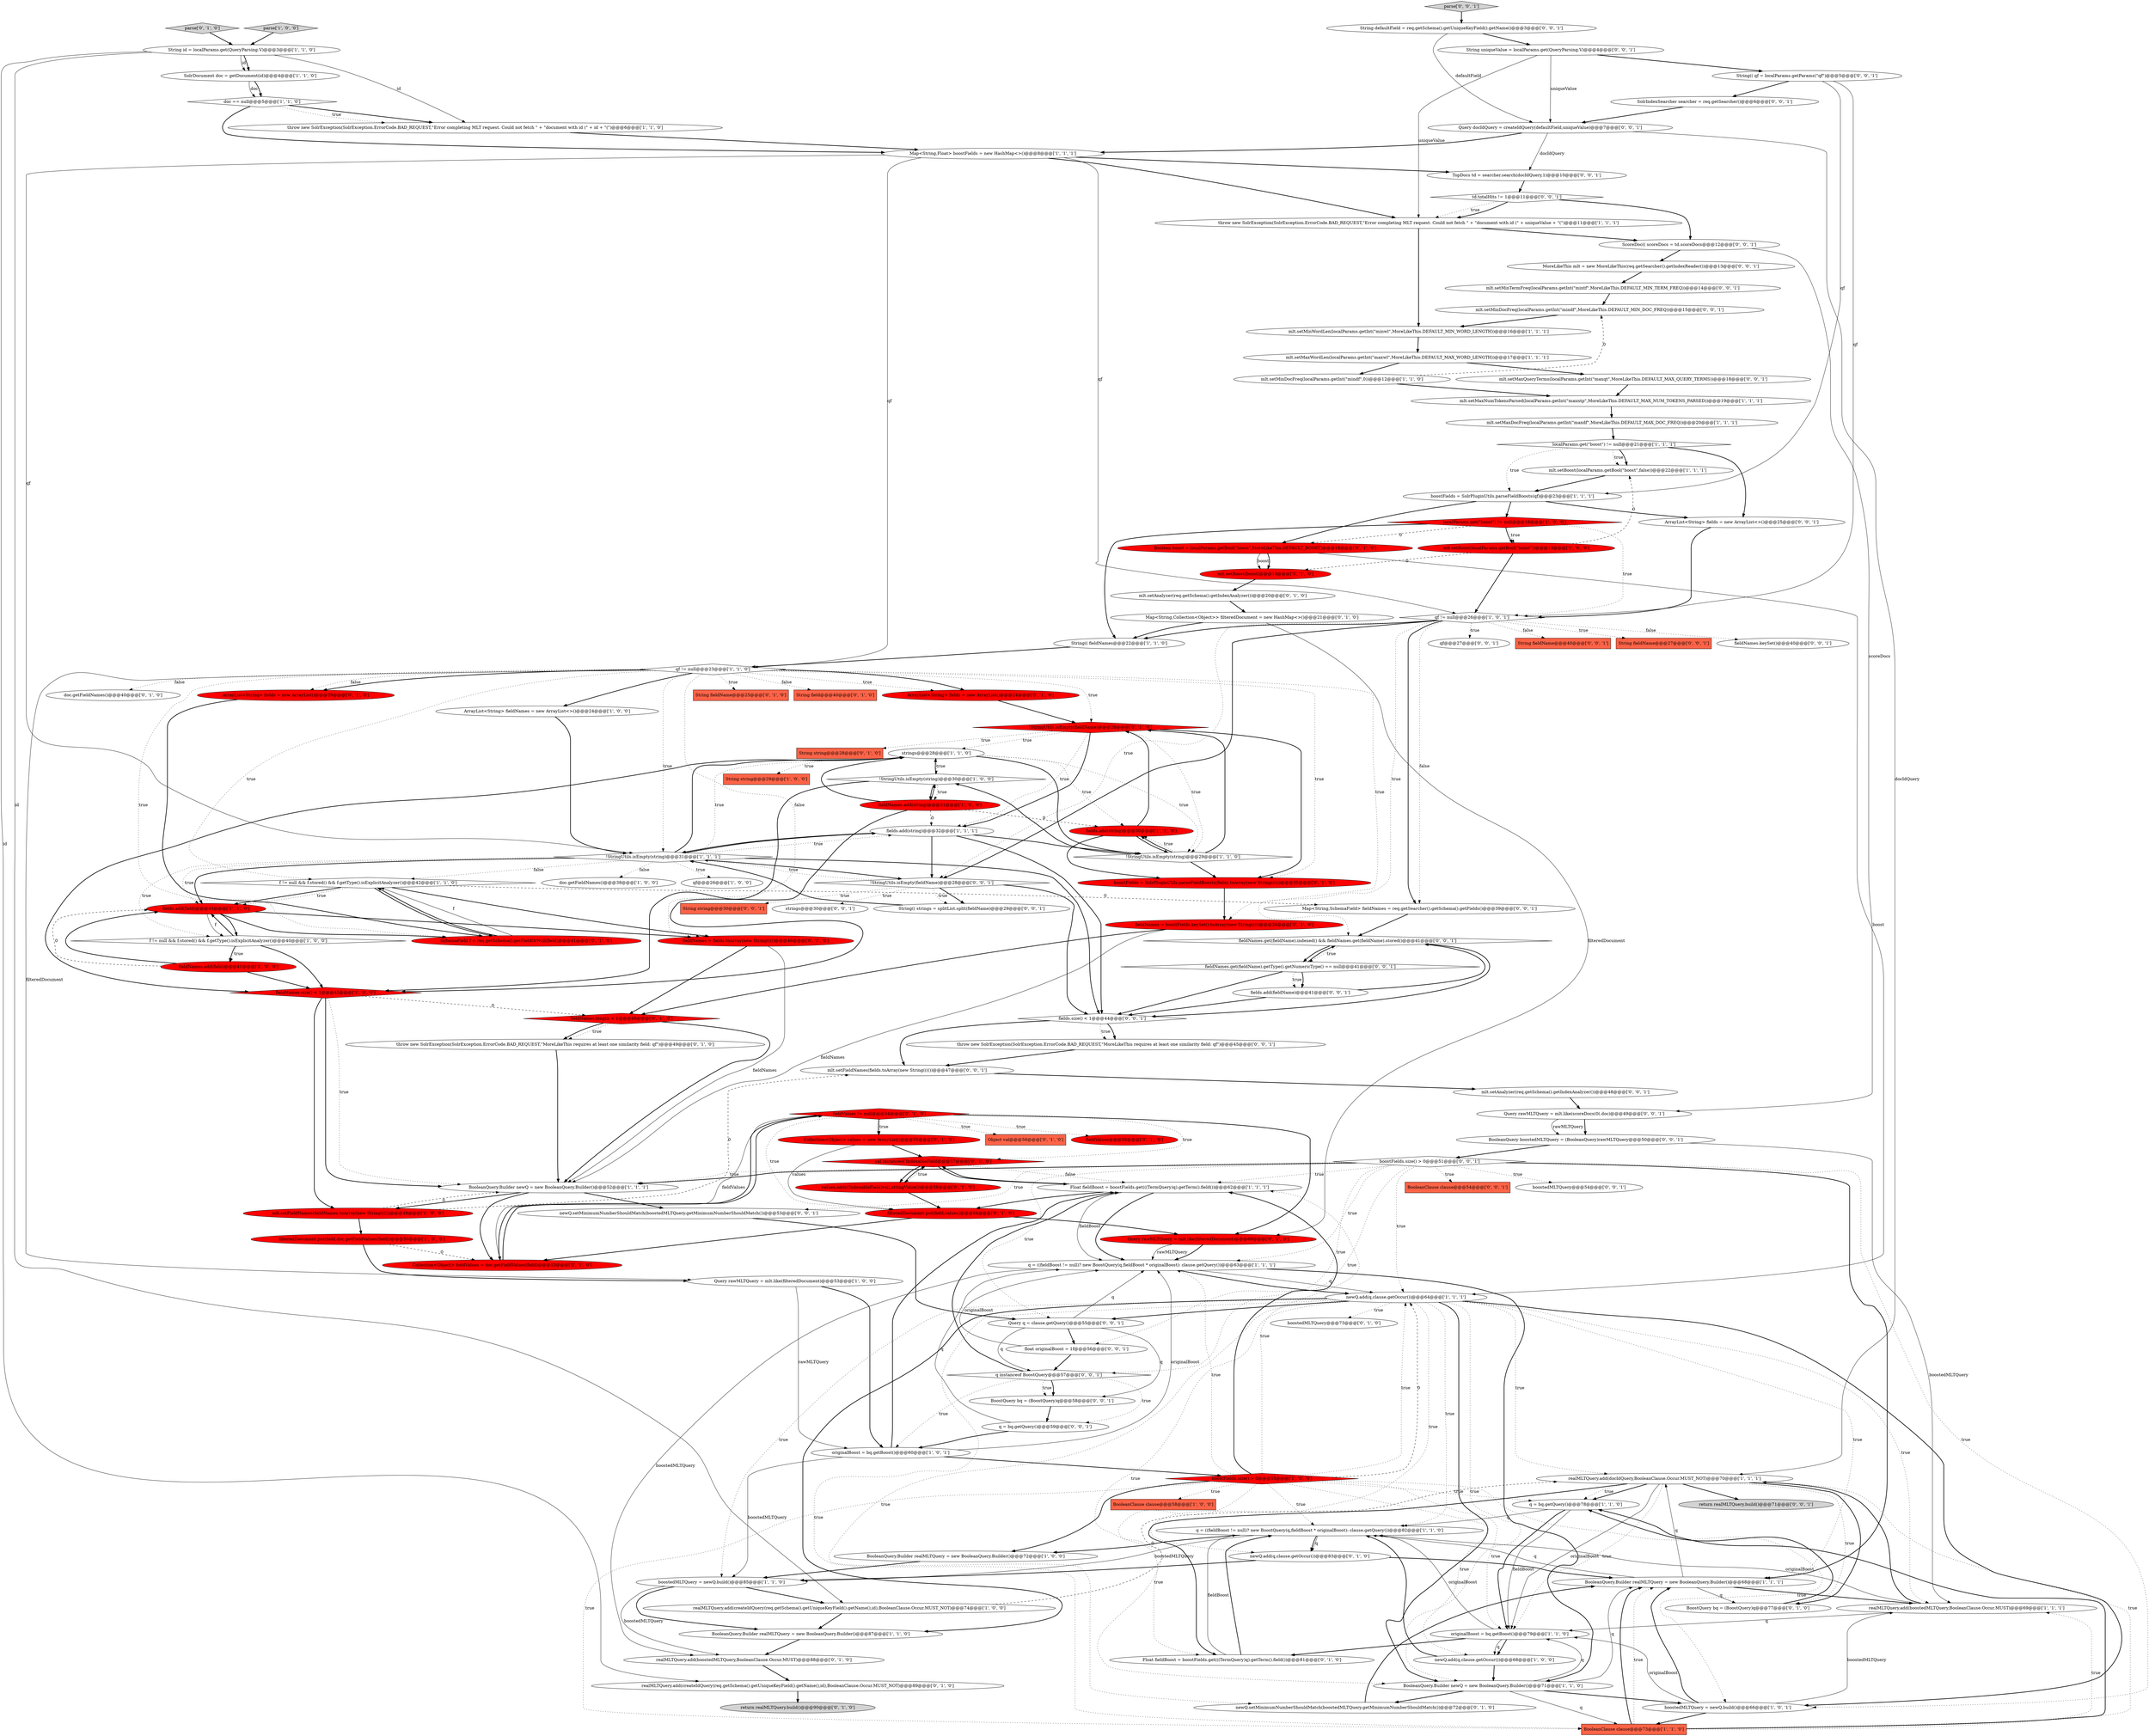 digraph {
94 [style = filled, label = "fieldValues@@@56@@@['0', '1', '0']", fillcolor = red, shape = ellipse image = "AAA1AAABBB2BBB"];
40 [style = filled, label = "doc.getFieldNames()@@@38@@@['1', '0', '0']", fillcolor = white, shape = ellipse image = "AAA0AAABBB1BBB"];
98 [style = filled, label = "fieldNames.get(fieldName).indexed() && fieldNames.get(fieldName).stored()@@@41@@@['0', '0', '1']", fillcolor = white, shape = diamond image = "AAA0AAABBB3BBB"];
130 [style = filled, label = "String string@@@30@@@['0', '0', '1']", fillcolor = tomato, shape = box image = "AAA0AAABBB3BBB"];
75 [style = filled, label = "boostFields = SolrPluginUtils.parseFieldBoosts(fields.toArray(new String(((())@@@35@@@['0', '1', '0']", fillcolor = red, shape = ellipse image = "AAA1AAABBB2BBB"];
70 [style = filled, label = "fieldNames = fields.toArray(new String(((()@@@46@@@['0', '1', '0']", fillcolor = red, shape = ellipse image = "AAA1AAABBB2BBB"];
92 [style = filled, label = "realMLTQuery.add(boostedMLTQuery,BooleanClause.Occur.MUST)@@@88@@@['0', '1', '0']", fillcolor = white, shape = ellipse image = "AAA0AAABBB2BBB"];
1 [style = filled, label = "qf != null@@@26@@@['1', '0', '1']", fillcolor = white, shape = diamond image = "AAA0AAABBB1BBB"];
55 [style = filled, label = "mlt.setMaxNumTokensParsed(localParams.getInt(\"maxntp\",MoreLikeThis.DEFAULT_MAX_NUM_TOKENS_PARSED))@@@19@@@['1', '1', '1']", fillcolor = white, shape = ellipse image = "AAA0AAABBB1BBB"];
42 [style = filled, label = "mlt.setMaxDocFreq(localParams.getInt(\"maxdf\",MoreLikeThis.DEFAULT_MAX_DOC_FREQ))@@@20@@@['1', '1', '1']", fillcolor = white, shape = ellipse image = "AAA0AAABBB1BBB"];
100 [style = filled, label = "BooleanClause clause@@@54@@@['0', '0', '1']", fillcolor = tomato, shape = box image = "AAA0AAABBB3BBB"];
11 [style = filled, label = "strings@@@28@@@['1', '1', '0']", fillcolor = white, shape = ellipse image = "AAA0AAABBB1BBB"];
10 [style = filled, label = "boostFields.size() > 0@@@55@@@['1', '0', '0']", fillcolor = red, shape = diamond image = "AAA1AAABBB1BBB"];
78 [style = filled, label = "fieldValues != null@@@54@@@['0', '1', '0']", fillcolor = red, shape = diamond image = "AAA1AAABBB2BBB"];
30 [style = filled, label = "realMLTQuery.add(createIdQuery(req.getSchema().getUniqueKeyField().getName(),id),BooleanClause.Occur.MUST_NOT)@@@74@@@['1', '0', '0']", fillcolor = white, shape = ellipse image = "AAA0AAABBB1BBB"];
115 [style = filled, label = "q = bq.getQuery()@@@59@@@['0', '0', '1']", fillcolor = white, shape = ellipse image = "AAA0AAABBB3BBB"];
81 [style = filled, label = "Collection<Object> values = new ArrayList()@@@55@@@['0', '1', '0']", fillcolor = red, shape = ellipse image = "AAA1AAABBB2BBB"];
27 [style = filled, label = "BooleanClause clause@@@58@@@['1', '0', '0']", fillcolor = tomato, shape = box image = "AAA0AAABBB1BBB"];
8 [style = filled, label = "Float fieldBoost = boostFields.get(((TermQuery)q).getTerm().field())@@@62@@@['1', '1', '1']", fillcolor = white, shape = ellipse image = "AAA0AAABBB1BBB"];
52 [style = filled, label = "realMLTQuery.add(docIdQuery,BooleanClause.Occur.MUST_NOT)@@@70@@@['1', '1', '1']", fillcolor = white, shape = ellipse image = "AAA0AAABBB1BBB"];
14 [style = filled, label = "throw new SolrException(SolrException.ErrorCode.BAD_REQUEST,\"Error completing MLT request. Could not fetch \" + \"document with id (\" + id + \"(\")@@@6@@@['1', '1', '0']", fillcolor = white, shape = ellipse image = "AAA0AAABBB1BBB"];
101 [style = filled, label = "String uniqueValue = localParams.get(QueryParsing.V)@@@4@@@['0', '0', '1']", fillcolor = white, shape = ellipse image = "AAA0AAABBB3BBB"];
41 [style = filled, label = "q = bq.getQuery()@@@78@@@['1', '1', '0']", fillcolor = white, shape = ellipse image = "AAA0AAABBB1BBB"];
5 [style = filled, label = "mlt.setMinDocFreq(localParams.getInt(\"mindf\",0))@@@12@@@['1', '1', '0']", fillcolor = white, shape = ellipse image = "AAA0AAABBB1BBB"];
13 [style = filled, label = "boostedMLTQuery = newQ.build()@@@85@@@['1', '1', '0']", fillcolor = white, shape = ellipse image = "AAA0AAABBB1BBB"];
9 [style = filled, label = "SolrDocument doc = getDocument(id)@@@4@@@['1', '1', '0']", fillcolor = white, shape = ellipse image = "AAA0AAABBB1BBB"];
15 [style = filled, label = "Map<String,Float> boostFields = new HashMap<>()@@@8@@@['1', '1', '1']", fillcolor = white, shape = ellipse image = "AAA0AAABBB1BBB"];
35 [style = filled, label = "mlt.setFieldNames(fieldNames.toArray(new String(((())@@@48@@@['1', '0', '0']", fillcolor = red, shape = ellipse image = "AAA1AAABBB1BBB"];
102 [style = filled, label = "float originalBoost = 1f@@@56@@@['0', '0', '1']", fillcolor = white, shape = ellipse image = "AAA0AAABBB3BBB"];
132 [style = filled, label = "mlt.setMaxQueryTerms(localParams.getInt(\"maxqt\",MoreLikeThis.DEFAULT_MAX_QUERY_TERMS))@@@18@@@['0', '0', '1']", fillcolor = white, shape = ellipse image = "AAA0AAABBB3BBB"];
76 [style = filled, label = "newQ.setMinimumNumberShouldMatch(boostedMLTQuery.getMinimumNumberShouldMatch())@@@72@@@['0', '1', '0']", fillcolor = white, shape = ellipse image = "AAA0AAABBB2BBB"];
19 [style = filled, label = "f != null && f.stored() && f.getType().isExplicitAnalyzer()@@@40@@@['1', '0', '0']", fillcolor = white, shape = diamond image = "AAA0AAABBB1BBB"];
135 [style = filled, label = "qf@@@27@@@['0', '0', '1']", fillcolor = white, shape = ellipse image = "AAA0AAABBB3BBB"];
121 [style = filled, label = "String fieldName@@@40@@@['0', '0', '1']", fillcolor = tomato, shape = box image = "AAA0AAABBB3BBB"];
126 [style = filled, label = "SolrIndexSearcher searcher = req.getSearcher()@@@6@@@['0', '0', '1']", fillcolor = white, shape = ellipse image = "AAA0AAABBB3BBB"];
93 [style = filled, label = "mlt.setBoost(boost)@@@19@@@['0', '1', '0']", fillcolor = red, shape = ellipse image = "AAA1AAABBB2BBB"];
82 [style = filled, label = "Object val@@@56@@@['0', '1', '0']", fillcolor = tomato, shape = box image = "AAA0AAABBB2BBB"];
25 [style = filled, label = "localParams.get(\"boost\") != null@@@18@@@['1', '0', '0']", fillcolor = red, shape = diamond image = "AAA1AAABBB1BBB"];
133 [style = filled, label = "fieldNames.get(fieldName).getType().getNumericType() == null@@@41@@@['0', '0', '1']", fillcolor = white, shape = diamond image = "AAA0AAABBB3BBB"];
28 [style = filled, label = "qf@@@26@@@['1', '0', '0']", fillcolor = white, shape = ellipse image = "AAA0AAABBB1BBB"];
114 [style = filled, label = "mlt.setMinTermFreq(localParams.getInt(\"mintf\",MoreLikeThis.DEFAULT_MIN_TERM_FREQ))@@@14@@@['0', '0', '1']", fillcolor = white, shape = ellipse image = "AAA0AAABBB3BBB"];
45 [style = filled, label = "fieldNames.size() < 1@@@45@@@['1', '0', '0']", fillcolor = red, shape = diamond image = "AAA1AAABBB1BBB"];
57 [style = filled, label = "f != null && f.stored() && f.getType().isExplicitAnalyzer()@@@42@@@['1', '1', '0']", fillcolor = white, shape = diamond image = "AAA0AAABBB1BBB"];
105 [style = filled, label = "boostedMLTQuery@@@54@@@['0', '0', '1']", fillcolor = white, shape = ellipse image = "AAA0AAABBB3BBB"];
104 [style = filled, label = "Query docIdQuery = createIdQuery(defaultField,uniqueValue)@@@7@@@['0', '0', '1']", fillcolor = white, shape = ellipse image = "AAA0AAABBB3BBB"];
110 [style = filled, label = "parse['0', '0', '1']", fillcolor = lightgray, shape = diamond image = "AAA0AAABBB3BBB"];
7 [style = filled, label = "q = ((fieldBoost != null)? new BoostQuery(q,fieldBoost * originalBoost): clause.getQuery())@@@63@@@['1', '1', '1']", fillcolor = white, shape = ellipse image = "AAA0AAABBB1BBB"];
109 [style = filled, label = "boostFields.size() > 0@@@51@@@['0', '0', '1']", fillcolor = white, shape = diamond image = "AAA0AAABBB3BBB"];
107 [style = filled, label = "Query q = clause.getQuery()@@@55@@@['0', '0', '1']", fillcolor = white, shape = ellipse image = "AAA0AAABBB3BBB"];
68 [style = filled, label = "realMLTQuery.add(createIdQuery(req.getSchema().getUniqueKeyField().getName(),id),BooleanClause.Occur.MUST_NOT)@@@89@@@['0', '1', '0']", fillcolor = white, shape = ellipse image = "AAA0AAABBB2BBB"];
136 [style = filled, label = "ArrayList<String> fields = new ArrayList<>()@@@25@@@['0', '0', '1']", fillcolor = white, shape = ellipse image = "AAA0AAABBB3BBB"];
6 [style = filled, label = "BooleanQuery.Builder newQ = new BooleanQuery.Builder()@@@52@@@['1', '1', '1']", fillcolor = white, shape = ellipse image = "AAA0AAABBB1BBB"];
54 [style = filled, label = "!StringUtils.isEmpty(string)@@@30@@@['1', '0', '0']", fillcolor = white, shape = diamond image = "AAA0AAABBB1BBB"];
64 [style = filled, label = "SchemaField f = req.getSchema().getFieldOrNull(field)@@@41@@@['0', '1', '0']", fillcolor = red, shape = ellipse image = "AAA1AAABBB2BBB"];
67 [style = filled, label = "String fieldName@@@25@@@['0', '1', '0']", fillcolor = tomato, shape = box image = "AAA0AAABBB2BBB"];
116 [style = filled, label = "q instanceof BoostQuery@@@57@@@['0', '0', '1']", fillcolor = white, shape = diamond image = "AAA0AAABBB3BBB"];
33 [style = filled, label = "Query rawMLTQuery = mlt.like(filteredDocument)@@@53@@@['1', '0', '0']", fillcolor = white, shape = ellipse image = "AAA0AAABBB1BBB"];
84 [style = filled, label = "Float fieldBoost = boostFields.get(((TermQuery)q).getTerm().field())@@@81@@@['0', '1', '0']", fillcolor = white, shape = ellipse image = "AAA0AAABBB2BBB"];
117 [style = filled, label = "fields.add(fieldName)@@@41@@@['0', '0', '1']", fillcolor = white, shape = ellipse image = "AAA0AAABBB3BBB"];
2 [style = filled, label = "doc == null@@@5@@@['1', '1', '0']", fillcolor = white, shape = diamond image = "AAA0AAABBB1BBB"];
85 [style = filled, label = "parse['0', '1', '0']", fillcolor = lightgray, shape = diamond image = "AAA0AAABBB2BBB"];
53 [style = filled, label = "BooleanClause clause@@@73@@@['1', '1', '0']", fillcolor = tomato, shape = box image = "AAA0AAABBB1BBB"];
47 [style = filled, label = "fields.add(string)@@@32@@@['1', '1', '1']", fillcolor = white, shape = ellipse image = "AAA0AAABBB1BBB"];
108 [style = filled, label = "BoostQuery bq = (BoostQuery)q@@@58@@@['0', '0', '1']", fillcolor = white, shape = ellipse image = "AAA0AAABBB3BBB"];
49 [style = filled, label = "newQ.add(q,clause.getOccur())@@@64@@@['1', '1', '1']", fillcolor = white, shape = ellipse image = "AAA0AAABBB1BBB"];
44 [style = filled, label = "boostedMLTQuery = newQ.build()@@@66@@@['1', '0', '1']", fillcolor = white, shape = ellipse image = "AAA0AAABBB1BBB"];
0 [style = filled, label = "fields.add(field)@@@43@@@['1', '1', '0']", fillcolor = red, shape = ellipse image = "AAA1AAABBB1BBB"];
113 [style = filled, label = "Map<String,SchemaField> fieldNames = req.getSearcher().getSchema().getFields()@@@39@@@['0', '0', '1']", fillcolor = white, shape = ellipse image = "AAA0AAABBB3BBB"];
134 [style = filled, label = "String(( strings = splitList.split(fieldName)@@@29@@@['0', '0', '1']", fillcolor = white, shape = ellipse image = "AAA0AAABBB3BBB"];
112 [style = filled, label = "String fieldName@@@27@@@['0', '0', '1']", fillcolor = tomato, shape = box image = "AAA0AAABBB3BBB"];
97 [style = filled, label = "ScoreDoc(( scoreDocs = td.scoreDocs@@@12@@@['0', '0', '1']", fillcolor = white, shape = ellipse image = "AAA0AAABBB3BBB"];
119 [style = filled, label = "throw new SolrException(SolrException.ErrorCode.BAD_REQUEST,\"MoreLikeThis requires at least one similarity field: qf\")@@@45@@@['0', '0', '1']", fillcolor = white, shape = ellipse image = "AAA0AAABBB3BBB"];
125 [style = filled, label = "Query rawMLTQuery = mlt.like(scoreDocs(0(.doc)@@@49@@@['0', '0', '1']", fillcolor = white, shape = ellipse image = "AAA0AAABBB3BBB"];
128 [style = filled, label = "TopDocs td = searcher.search(docIdQuery,1)@@@10@@@['0', '0', '1']", fillcolor = white, shape = ellipse image = "AAA0AAABBB3BBB"];
39 [style = filled, label = "String id = localParams.get(QueryParsing.V)@@@3@@@['1', '1', '0']", fillcolor = white, shape = ellipse image = "AAA0AAABBB1BBB"];
106 [style = filled, label = "String defaultField = req.getSchema().getUniqueKeyField().getName()@@@3@@@['0', '0', '1']", fillcolor = white, shape = ellipse image = "AAA0AAABBB3BBB"];
48 [style = filled, label = "BooleanQuery.Builder realMLTQuery = new BooleanQuery.Builder()@@@87@@@['1', '1', '0']", fillcolor = white, shape = ellipse image = "AAA0AAABBB1BBB"];
17 [style = filled, label = "q = ((fieldBoost != null)? new BoostQuery(q,fieldBoost * originalBoost): clause.getQuery())@@@82@@@['1', '1', '0']", fillcolor = white, shape = ellipse image = "AAA0AAABBB1BBB"];
88 [style = filled, label = "newQ.add(q,clause.getOccur())@@@83@@@['0', '1', '0']", fillcolor = white, shape = ellipse image = "AAA0AAABBB2BBB"];
50 [style = filled, label = "qf != null@@@23@@@['1', '1', '0']", fillcolor = white, shape = diamond image = "AAA0AAABBB1BBB"];
83 [style = filled, label = "Map<String,Collection<Object>> filteredDocument = new HashMap<>()@@@21@@@['0', '1', '0']", fillcolor = white, shape = ellipse image = "AAA0AAABBB2BBB"];
87 [style = filled, label = "fieldNames = boostFields.keySet().toArray(new String(((()@@@36@@@['0', '1', '0']", fillcolor = red, shape = ellipse image = "AAA1AAABBB2BBB"];
60 [style = filled, label = "ArrayList<String> fields = new ArrayList()@@@24@@@['0', '1', '0']", fillcolor = red, shape = ellipse image = "AAA1AAABBB2BBB"];
131 [style = filled, label = "mlt.setMinDocFreq(localParams.getInt(\"mindf\",MoreLikeThis.DEFAULT_MIN_DOC_FREQ))@@@15@@@['0', '0', '1']", fillcolor = white, shape = ellipse image = "AAA0AAABBB3BBB"];
21 [style = filled, label = "BooleanQuery.Builder newQ = new BooleanQuery.Builder()@@@71@@@['1', '1', '0']", fillcolor = white, shape = ellipse image = "AAA0AAABBB1BBB"];
124 [style = filled, label = "MoreLikeThis mlt = new MoreLikeThis(req.getSearcher().getIndexReader())@@@13@@@['0', '0', '1']", fillcolor = white, shape = ellipse image = "AAA0AAABBB3BBB"];
58 [style = filled, label = "mlt.setMinWordLen(localParams.getInt(\"minwl\",MoreLikeThis.DEFAULT_MIN_WORD_LENGTH))@@@16@@@['1', '1', '1']", fillcolor = white, shape = ellipse image = "AAA0AAABBB1BBB"];
120 [style = filled, label = "String(( qf = localParams.getParams(\"qf\")@@@5@@@['0', '0', '1']", fillcolor = white, shape = ellipse image = "AAA0AAABBB3BBB"];
61 [style = filled, label = "fieldNames.length < 1@@@48@@@['0', '1', '0']", fillcolor = red, shape = diamond image = "AAA1AAABBB2BBB"];
59 [style = filled, label = "!StringUtils.isEmpty(string)@@@31@@@['1', '1', '1']", fillcolor = white, shape = diamond image = "AAA0AAABBB1BBB"];
96 [style = filled, label = "mlt.setAnalyzer(req.getSchema().getIndexAnalyzer())@@@48@@@['0', '0', '1']", fillcolor = white, shape = ellipse image = "AAA0AAABBB3BBB"];
51 [style = filled, label = "originalBoost = bq.getBoost()@@@60@@@['1', '0', '1']", fillcolor = white, shape = ellipse image = "AAA0AAABBB1BBB"];
16 [style = filled, label = "originalBoost = bq.getBoost()@@@79@@@['1', '1', '0']", fillcolor = white, shape = ellipse image = "AAA0AAABBB1BBB"];
3 [style = filled, label = "mlt.setBoost(localParams.getBool(\"boost\"))@@@19@@@['1', '0', '0']", fillcolor = red, shape = ellipse image = "AAA1AAABBB1BBB"];
79 [style = filled, label = "throw new SolrException(SolrException.ErrorCode.BAD_REQUEST,\"MoreLikeThis requires at least one similarity field: qf\")@@@49@@@['0', '1', '0']", fillcolor = white, shape = ellipse image = "AAA0AAABBB2BBB"];
66 [style = filled, label = "String string@@@28@@@['0', '1', '0']", fillcolor = tomato, shape = box image = "AAA0AAABBB2BBB"];
74 [style = filled, label = "mlt.setAnalyzer(req.getSchema().getIndexAnalyzer())@@@20@@@['0', '1', '0']", fillcolor = white, shape = ellipse image = "AAA0AAABBB2BBB"];
80 [style = filled, label = "val instanceof IndexableField@@@57@@@['0', '1', '0']", fillcolor = red, shape = diamond image = "AAA1AAABBB2BBB"];
71 [style = filled, label = "return realMLTQuery.build()@@@90@@@['0', '1', '0']", fillcolor = lightgray, shape = ellipse image = "AAA0AAABBB2BBB"];
20 [style = filled, label = "fieldNames.add(string)@@@31@@@['1', '0', '0']", fillcolor = red, shape = ellipse image = "AAA1AAABBB1BBB"];
90 [style = filled, label = "String field@@@40@@@['0', '1', '0']", fillcolor = tomato, shape = box image = "AAA0AAABBB2BBB"];
34 [style = filled, label = "parse['1', '0', '0']", fillcolor = lightgray, shape = diamond image = "AAA0AAABBB1BBB"];
23 [style = filled, label = "String(( fieldNames@@@22@@@['1', '1', '0']", fillcolor = white, shape = ellipse image = "AAA0AAABBB1BBB"];
26 [style = filled, label = "localParams.get(\"boost\") != null@@@21@@@['1', '1', '1']", fillcolor = white, shape = diamond image = "AAA0AAABBB1BBB"];
103 [style = filled, label = "fieldNames.keySet()@@@40@@@['0', '0', '1']", fillcolor = white, shape = ellipse image = "AAA0AAABBB3BBB"];
89 [style = filled, label = "doc.getFieldNames()@@@40@@@['0', '1', '0']", fillcolor = white, shape = ellipse image = "AAA0AAABBB2BBB"];
43 [style = filled, label = "newQ.add(q,clause.getOccur())@@@68@@@['1', '0', '0']", fillcolor = white, shape = ellipse image = "AAA0AAABBB1BBB"];
129 [style = filled, label = "BooleanQuery boostedMLTQuery = (BooleanQuery)rawMLTQuery@@@50@@@['0', '0', '1']", fillcolor = white, shape = ellipse image = "AAA0AAABBB3BBB"];
127 [style = filled, label = "mlt.setFieldNames(fields.toArray(new String(((())@@@47@@@['0', '0', '1']", fillcolor = white, shape = ellipse image = "AAA0AAABBB3BBB"];
86 [style = filled, label = "Boolean boost = localParams.getBool(\"boost\",MoreLikeThis.DEFAULT_BOOST)@@@18@@@['0', '1', '0']", fillcolor = red, shape = ellipse image = "AAA1AAABBB2BBB"];
31 [style = filled, label = "ArrayList<String> fieldNames = new ArrayList<>()@@@24@@@['1', '0', '0']", fillcolor = white, shape = ellipse image = "AAA0AAABBB1BBB"];
4 [style = filled, label = "mlt.setBoost(localParams.getBool(\"boost\",false))@@@22@@@['1', '1', '1']", fillcolor = white, shape = ellipse image = "AAA0AAABBB1BBB"];
56 [style = filled, label = "fields.add(string)@@@30@@@['1', '1', '0']", fillcolor = red, shape = ellipse image = "AAA1AAABBB1BBB"];
95 [style = filled, label = "newQ.setMinimumNumberShouldMatch(boostedMLTQuery.getMinimumNumberShouldMatch())@@@53@@@['0', '0', '1']", fillcolor = white, shape = ellipse image = "AAA0AAABBB3BBB"];
111 [style = filled, label = "return realMLTQuery.build()@@@71@@@['0', '0', '1']", fillcolor = lightgray, shape = ellipse image = "AAA0AAABBB3BBB"];
63 [style = filled, label = "boostedMLTQuery@@@73@@@['0', '1', '0']", fillcolor = white, shape = ellipse image = "AAA0AAABBB2BBB"];
69 [style = filled, label = "Query rawMLTQuery = mlt.like(filteredDocument)@@@68@@@['0', '1', '0']", fillcolor = red, shape = ellipse image = "AAA1AAABBB2BBB"];
123 [style = filled, label = "td.totalHits != 1@@@11@@@['0', '0', '1']", fillcolor = white, shape = diamond image = "AAA0AAABBB3BBB"];
24 [style = filled, label = "realMLTQuery.add(boostedMLTQuery,BooleanClause.Occur.MUST)@@@69@@@['1', '1', '1']", fillcolor = white, shape = ellipse image = "AAA0AAABBB1BBB"];
77 [style = filled, label = "filteredDocument.put(field,values)@@@64@@@['0', '1', '0']", fillcolor = red, shape = ellipse image = "AAA1AAABBB2BBB"];
99 [style = filled, label = "!StringUtils.isEmpty(fieldName)@@@28@@@['0', '0', '1']", fillcolor = white, shape = diamond image = "AAA0AAABBB3BBB"];
118 [style = filled, label = "strings@@@30@@@['0', '0', '1']", fillcolor = white, shape = ellipse image = "AAA0AAABBB3BBB"];
46 [style = filled, label = "String string@@@29@@@['1', '0', '0']", fillcolor = tomato, shape = box image = "AAA0AAABBB1BBB"];
32 [style = filled, label = "throw new SolrException(SolrException.ErrorCode.BAD_REQUEST,\"Error completing MLT request. Could not fetch \" + \"document with id (\" + uniqueValue + \"(\")@@@11@@@['1', '1', '1']", fillcolor = white, shape = ellipse image = "AAA0AAABBB1BBB"];
38 [style = filled, label = "!StringUtils.isEmpty(string)@@@29@@@['1', '1', '0']", fillcolor = white, shape = diamond image = "AAA0AAABBB1BBB"];
65 [style = filled, label = "Collection<Object> fieldValues = doc.getFieldValues(field)@@@53@@@['0', '1', '0']", fillcolor = red, shape = ellipse image = "AAA1AAABBB2BBB"];
91 [style = filled, label = "BoostQuery bq = (BoostQuery)q@@@77@@@['0', '1', '0']", fillcolor = white, shape = ellipse image = "AAA0AAABBB2BBB"];
62 [style = filled, label = "values.add(((IndexableField)val).stringValue())@@@58@@@['0', '1', '0']", fillcolor = red, shape = ellipse image = "AAA1AAABBB2BBB"];
22 [style = filled, label = "boostFields = SolrPluginUtils.parseFieldBoosts(qf)@@@23@@@['1', '1', '1']", fillcolor = white, shape = ellipse image = "AAA0AAABBB1BBB"];
73 [style = filled, label = "!StringUtils.isEmpty(fieldName)@@@26@@@['0', '1', '0']", fillcolor = red, shape = diamond image = "AAA1AAABBB2BBB"];
37 [style = filled, label = "filteredDocument.put(field,doc.getFieldValues(field))@@@50@@@['1', '0', '0']", fillcolor = red, shape = ellipse image = "AAA1AAABBB1BBB"];
122 [style = filled, label = "fields.size() < 1@@@44@@@['0', '0', '1']", fillcolor = white, shape = diamond image = "AAA0AAABBB3BBB"];
12 [style = filled, label = "BooleanQuery.Builder realMLTQuery = new BooleanQuery.Builder()@@@72@@@['1', '0', '0']", fillcolor = white, shape = ellipse image = "AAA0AAABBB1BBB"];
36 [style = filled, label = "fieldNames.add(field)@@@41@@@['1', '0', '0']", fillcolor = red, shape = ellipse image = "AAA1AAABBB1BBB"];
29 [style = filled, label = "BooleanQuery.Builder realMLTQuery = new BooleanQuery.Builder()@@@68@@@['1', '1', '1']", fillcolor = white, shape = ellipse image = "AAA0AAABBB1BBB"];
72 [style = filled, label = "ArrayList<String> fields = new ArrayList()@@@39@@@['0', '1', '0']", fillcolor = red, shape = ellipse image = "AAA1AAABBB2BBB"];
18 [style = filled, label = "mlt.setMaxWordLen(localParams.getInt(\"maxwl\",MoreLikeThis.DEFAULT_MAX_WORD_LENGTH))@@@17@@@['1', '1', '1']", fillcolor = white, shape = ellipse image = "AAA0AAABBB1BBB"];
5->55 [style = bold, label=""];
6->35 [style = bold, label=""];
50->73 [style = dotted, label="true"];
73->47 [style = dotted, label="true"];
6->95 [style = bold, label=""];
109->6 [style = dotted, label="true"];
51->13 [style = solid, label="boostedMLTQuery"];
109->100 [style = dotted, label="true"];
53->52 [style = dotted, label="true"];
26->22 [style = dotted, label="true"];
58->18 [style = bold, label=""];
51->10 [style = bold, label=""];
7->49 [style = bold, label=""];
44->53 [style = bold, label=""];
30->52 [style = dashed, label="0"];
125->129 [style = bold, label=""];
62->77 [style = bold, label=""];
39->14 [style = solid, label="id"];
25->86 [style = dashed, label="0"];
45->6 [style = bold, label=""];
35->37 [style = bold, label=""];
53->41 [style = bold, label=""];
24->16 [style = solid, label="q"];
16->43 [style = bold, label=""];
10->49 [style = dashed, label="0"];
109->102 [style = dotted, label="true"];
20->45 [style = bold, label=""];
101->32 [style = solid, label="uniqueValue"];
87->61 [style = bold, label=""];
22->25 [style = bold, label=""];
7->92 [style = solid, label="boostedMLTQuery"];
123->32 [style = bold, label=""];
116->115 [style = dotted, label="true"];
0->19 [style = bold, label=""];
73->66 [style = dotted, label="true"];
3->93 [style = dashed, label="0"];
10->43 [style = dotted, label="true"];
25->3 [style = bold, label=""];
11->54 [style = dotted, label="true"];
57->0 [style = bold, label=""];
50->59 [style = dotted, label="true"];
15->128 [style = bold, label=""];
109->116 [style = dotted, label="true"];
99->130 [style = dotted, label="true"];
99->122 [style = bold, label=""];
122->119 [style = bold, label=""];
49->21 [style = dotted, label="true"];
56->75 [style = bold, label=""];
50->72 [style = bold, label=""];
8->7 [style = solid, label="fieldBoost"];
116->8 [style = bold, label=""];
4->22 [style = bold, label=""];
49->17 [style = dotted, label="true"];
11->38 [style = dotted, label="true"];
70->61 [style = bold, label=""];
97->125 [style = solid, label="scoreDocs"];
54->11 [style = bold, label=""];
49->29 [style = dotted, label="true"];
5->131 [style = dashed, label="0"];
64->57 [style = solid, label="f"];
109->95 [style = dotted, label="true"];
36->0 [style = dashed, label="0"];
53->24 [style = dotted, label="true"];
52->41 [style = bold, label=""];
97->124 [style = bold, label=""];
122->127 [style = bold, label=""];
33->51 [style = solid, label="rawMLTQuery"];
43->17 [style = bold, label=""];
93->74 [style = bold, label=""];
15->1 [style = solid, label="qf"];
106->104 [style = solid, label="defaultField"];
59->28 [style = dotted, label="true"];
18->132 [style = bold, label=""];
99->134 [style = bold, label=""];
104->15 [style = bold, label=""];
20->54 [style = bold, label=""];
47->122 [style = bold, label=""];
2->14 [style = dotted, label="true"];
123->97 [style = bold, label=""];
101->120 [style = bold, label=""];
23->50 [style = bold, label=""];
54->45 [style = bold, label=""];
56->73 [style = bold, label=""];
44->16 [style = solid, label="originalBoost"];
11->38 [style = bold, label=""];
35->127 [style = dashed, label="0"];
96->125 [style = bold, label=""];
50->90 [style = dotted, label="false"];
13->30 [style = bold, label=""];
47->38 [style = bold, label=""];
102->7 [style = solid, label="originalBoost"];
33->51 [style = bold, label=""];
98->133 [style = dotted, label="true"];
68->71 [style = bold, label=""];
18->5 [style = bold, label=""];
115->51 [style = bold, label=""];
13->92 [style = solid, label="boostedMLTQuery"];
24->52 [style = bold, label=""];
10->27 [style = dotted, label="true"];
15->32 [style = bold, label=""];
10->21 [style = dotted, label="true"];
95->107 [style = bold, label=""];
10->7 [style = dotted, label="true"];
133->117 [style = bold, label=""];
131->58 [style = bold, label=""];
10->8 [style = dotted, label="true"];
10->49 [style = dotted, label="true"];
51->7 [style = solid, label="originalBoost"];
8->77 [style = bold, label=""];
101->104 [style = solid, label="uniqueValue"];
20->56 [style = dashed, label="0"];
52->16 [style = solid, label="originalBoost"];
84->17 [style = solid, label="fieldBoost"];
52->91 [style = dotted, label="true"];
49->48 [style = bold, label=""];
91->41 [style = bold, label=""];
133->98 [style = bold, label=""];
73->75 [style = bold, label=""];
1->23 [style = bold, label=""];
59->40 [style = dotted, label="false"];
36->0 [style = bold, label=""];
50->64 [style = dotted, label="true"];
80->62 [style = dotted, label="true"];
26->4 [style = dotted, label="true"];
39->68 [style = solid, label="id"];
20->47 [style = dashed, label="0"];
45->35 [style = bold, label=""];
61->79 [style = dotted, label="true"];
11->46 [style = dotted, label="true"];
53->29 [style = bold, label=""];
0->70 [style = bold, label=""];
102->116 [style = bold, label=""];
88->13 [style = bold, label=""];
133->122 [style = bold, label=""];
52->16 [style = dotted, label="true"];
17->13 [style = solid, label="boostedMLTQuery"];
26->4 [style = bold, label=""];
108->115 [style = bold, label=""];
81->80 [style = bold, label=""];
29->91 [style = solid, label="q"];
52->41 [style = dotted, label="true"];
57->0 [style = dotted, label="true"];
72->64 [style = bold, label=""];
116->51 [style = dotted, label="true"];
31->59 [style = bold, label=""];
109->105 [style = dotted, label="true"];
38->54 [style = bold, label=""];
80->8 [style = bold, label=""];
59->122 [style = bold, label=""];
9->2 [style = solid, label="doc"];
13->48 [style = bold, label=""];
106->101 [style = bold, label=""];
113->98 [style = bold, label=""];
35->6 [style = dashed, label="0"];
12->13 [style = bold, label=""];
52->91 [style = bold, label=""];
17->12 [style = bold, label=""];
49->52 [style = dotted, label="true"];
107->102 [style = bold, label=""];
15->59 [style = solid, label="qf"];
11->56 [style = dotted, label="true"];
42->26 [style = bold, label=""];
24->17 [style = solid, label="originalBoost"];
78->77 [style = dotted, label="true"];
1->103 [style = dotted, label="false"];
10->53 [style = dotted, label="true"];
88->29 [style = bold, label=""];
99->134 [style = dotted, label="true"];
136->1 [style = bold, label=""];
104->52 [style = solid, label="docIdQuery"];
37->65 [style = dashed, label="0"];
125->129 [style = solid, label="rawMLTQuery"];
109->44 [style = dotted, label="true"];
129->24 [style = solid, label="boostedMLTQuery"];
8->7 [style = bold, label=""];
73->47 [style = bold, label=""];
54->20 [style = dotted, label="true"];
38->56 [style = dotted, label="true"];
16->84 [style = bold, label=""];
120->22 [style = solid, label="qf"];
109->6 [style = bold, label=""];
50->33 [style = solid, label="filteredDocument"];
10->44 [style = dotted, label="true"];
80->8 [style = dotted, label="false"];
120->126 [style = bold, label=""];
41->17 [style = solid, label="q"];
109->49 [style = dotted, label="true"];
74->83 [style = bold, label=""];
79->6 [style = bold, label=""];
32->97 [style = bold, label=""];
19->36 [style = bold, label=""];
109->107 [style = dotted, label="true"];
78->80 [style = dotted, label="true"];
83->69 [style = solid, label="filteredDocument"];
16->17 [style = solid, label="originalBoost"];
10->8 [style = bold, label=""];
114->131 [style = bold, label=""];
44->24 [style = solid, label="boostedMLTQuery"];
117->122 [style = bold, label=""];
1->121 [style = dotted, label="false"];
122->119 [style = dotted, label="true"];
59->11 [style = dotted, label="true"];
37->33 [style = bold, label=""];
50->72 [style = dotted, label="false"];
107->116 [style = solid, label="q"];
56->38 [style = bold, label=""];
109->7 [style = dotted, label="true"];
21->44 [style = bold, label=""];
9->2 [style = bold, label=""];
69->7 [style = bold, label=""];
86->49 [style = solid, label="boost"];
3->4 [style = dashed, label="0"];
127->96 [style = bold, label=""];
65->78 [style = bold, label=""];
59->11 [style = bold, label=""];
26->136 [style = bold, label=""];
1->112 [style = dotted, label="true"];
85->39 [style = bold, label=""];
50->31 [style = bold, label=""];
64->57 [style = bold, label=""];
57->70 [style = bold, label=""];
17->88 [style = bold, label=""];
29->17 [style = solid, label="q"];
49->13 [style = dotted, label="true"];
92->68 [style = bold, label=""];
3->1 [style = bold, label=""];
134->59 [style = bold, label=""];
16->43 [style = solid, label="q"];
44->29 [style = bold, label=""];
49->44 [style = bold, label=""];
53->29 [style = dotted, label="true"];
80->62 [style = bold, label=""];
50->67 [style = dotted, label="true"];
55->42 [style = bold, label=""];
47->59 [style = bold, label=""];
52->111 [style = bold, label=""];
19->0 [style = bold, label=""];
49->88 [style = dotted, label="true"];
6->65 [style = bold, label=""];
52->84 [style = bold, label=""];
59->47 [style = bold, label=""];
1->99 [style = dotted, label="true"];
107->108 [style = solid, label="q"];
78->65 [style = bold, label=""];
50->60 [style = bold, label=""];
49->84 [style = dotted, label="true"];
34->39 [style = bold, label=""];
78->94 [style = dotted, label="true"];
129->109 [style = bold, label=""];
78->82 [style = dotted, label="true"];
49->63 [style = dotted, label="true"];
41->16 [style = bold, label=""];
39->9 [style = solid, label="id"];
45->6 [style = dotted, label="true"];
38->75 [style = bold, label=""];
104->128 [style = solid, label="docIdQuery"];
57->64 [style = bold, label=""];
86->93 [style = solid, label="boost"];
11->45 [style = bold, label=""];
70->6 [style = solid, label="fieldNames"];
75->87 [style = bold, label=""];
49->21 [style = bold, label=""];
99->118 [style = dotted, label="true"];
99->59 [style = dotted, label="true"];
0->64 [style = bold, label=""];
86->93 [style = bold, label=""];
59->57 [style = dotted, label="false"];
22->136 [style = bold, label=""];
21->29 [style = solid, label="q"];
60->73 [style = bold, label=""];
65->78 [style = solid, label="fieldValues"];
1->98 [style = dotted, label="true"];
21->16 [style = solid, label="q"];
78->69 [style = bold, label=""];
22->86 [style = bold, label=""];
59->0 [style = bold, label=""];
41->16 [style = solid, label="fieldBoost"];
1->113 [style = dotted, label="false"];
0->19 [style = solid, label="f"];
7->49 [style = solid, label="q"];
45->61 [style = dashed, label="0"];
50->89 [style = dotted, label="false"];
61->6 [style = bold, label=""];
39->9 [style = bold, label=""];
1->135 [style = dotted, label="true"];
69->7 [style = solid, label="rawMLTQuery"];
38->73 [style = bold, label=""];
116->108 [style = bold, label=""];
10->12 [style = bold, label=""];
132->55 [style = bold, label=""];
21->76 [style = bold, label=""];
2->14 [style = bold, label=""];
2->15 [style = bold, label=""];
38->56 [style = bold, label=""];
98->122 [style = bold, label=""];
107->7 [style = solid, label="q"];
10->16 [style = dotted, label="true"];
39->30 [style = solid, label="id"];
59->19 [style = dotted, label="true"];
48->92 [style = bold, label=""];
119->127 [style = bold, label=""];
49->53 [style = dotted, label="true"];
19->36 [style = dotted, label="true"];
84->17 [style = bold, label=""];
83->23 [style = bold, label=""];
29->52 [style = solid, label="q"];
81->77 [style = solid, label="values"];
115->7 [style = solid, label="q"];
32->58 [style = bold, label=""];
14->15 [style = bold, label=""];
1->113 [style = bold, label=""];
50->70 [style = dotted, label="false"];
126->104 [style = bold, label=""];
77->65 [style = bold, label=""];
21->53 [style = solid, label="q"];
109->8 [style = dotted, label="true"];
78->81 [style = dotted, label="true"];
50->87 [style = dotted, label="true"];
47->99 [style = bold, label=""];
49->76 [style = dotted, label="true"];
77->69 [style = bold, label=""];
50->60 [style = dotted, label="true"];
10->41 [style = dotted, label="true"];
116->108 [style = dotted, label="true"];
57->113 [style = dashed, label="0"];
76->29 [style = bold, label=""];
62->80 [style = bold, label=""];
10->17 [style = dotted, label="true"];
50->57 [style = dotted, label="true"];
19->45 [style = bold, label=""];
73->11 [style = dotted, label="true"];
87->6 [style = solid, label="fieldNames"];
49->107 [style = bold, label=""];
17->88 [style = solid, label="q"];
120->1 [style = solid, label="qf"];
128->123 [style = bold, label=""];
51->8 [style = bold, label=""];
59->99 [style = bold, label=""];
8->80 [style = bold, label=""];
20->11 [style = bold, label=""];
78->81 [style = bold, label=""];
25->1 [style = dotted, label="true"];
117->98 [style = bold, label=""];
43->21 [style = bold, label=""];
98->133 [style = bold, label=""];
110->106 [style = bold, label=""];
15->50 [style = solid, label="qf"];
50->75 [style = dotted, label="true"];
25->23 [style = bold, label=""];
61->79 [style = bold, label=""];
73->38 [style = dotted, label="true"];
54->20 [style = bold, label=""];
109->29 [style = bold, label=""];
124->114 [style = bold, label=""];
133->117 [style = dotted, label="true"];
1->99 [style = bold, label=""];
59->0 [style = dotted, label="true"];
49->24 [style = dotted, label="true"];
123->32 [style = dotted, label="true"];
7->21 [style = bold, label=""];
25->3 [style = dotted, label="true"];
59->47 [style = dotted, label="true"];
36->45 [style = bold, label=""];
30->48 [style = bold, label=""];
29->24 [style = bold, label=""];
}

